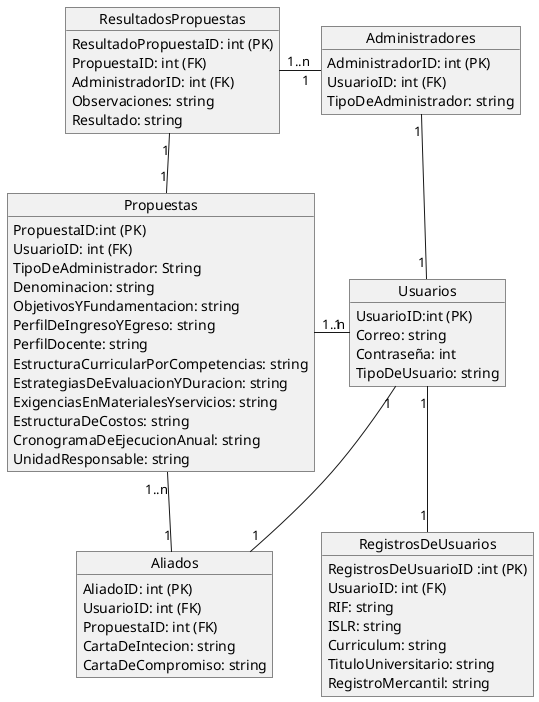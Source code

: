 @startuml DatabaseDiagram

object Usuarios{
    UsuarioID:int (PK)
    Correo: string
    Contraseña: int
    TipoDeUsuario: string
}

object Administradores{
    AdministradorID: int (PK)
    UsuarioID: int (FK)
    TipoDeAdministrador: string
}

object RegistrosDeUsuarios{
    RegistrosDeUsuarioID :int (PK)
    UsuarioID: int (FK)
    RIF: string
    ISLR: string
    Curriculum: string
    TituloUniversitario: string
    RegistroMercantil: string
}



object Propuestas{
    PropuestaID:int (PK)
    UsuarioID: int (FK)
    TipoDeAdministrador: String
    Denominacion: string
    ObjetivosYFundamentacion: string
    PerfilDeIngresoYEgreso: string
    PerfilDocente: string
    EstructuraCurricularPorCompetencias: string
    EstrategiasDeEvaluacionYDuracion: string
    ExigenciasEnMaterialesYservicios: string
    EstructuraDeCostos: string
    CronogramaDeEjecucionAnual: string
    UnidadResponsable: string
}

object ResultadosPropuestas{
    ResultadoPropuestaID: int (PK)
    PropuestaID: int (FK)
    AdministradorID: int (FK)
    Observaciones: string
    Resultado: string
}


object Aliados{
    AliadoID: int (PK)
    UsuarioID: int (FK)
    PropuestaID: int (FK)
    CartaDeIntecion: string
    CartaDeCompromiso: string
}

Administradores "1"--"1" Usuarios

ResultadosPropuestas "1"--"1" Propuestas
ResultadosPropuestas "1..n   "-r-- " 1 " Administradores
RegistrosDeUsuarios "1"-u-"1" Usuarios
Propuestas "1..n "-r-" 1" Usuarios
Aliados "1"-u-"1" Usuarios
Aliados "1"-u-"1..n" Propuestas

@enduml
